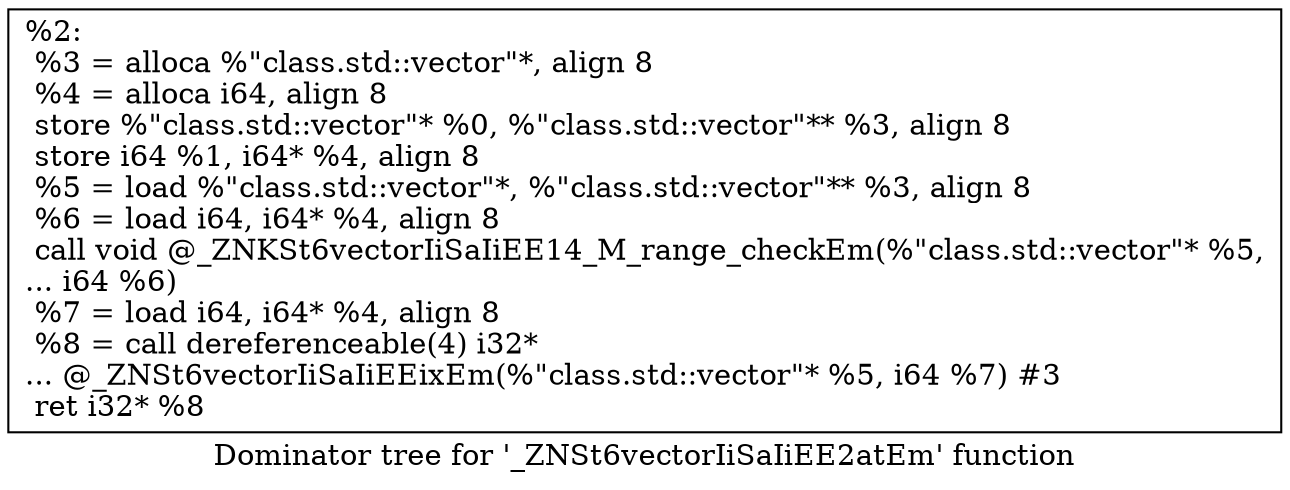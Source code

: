 digraph "Dominator tree for '_ZNSt6vectorIiSaIiEE2atEm' function" {
	label="Dominator tree for '_ZNSt6vectorIiSaIiEE2atEm' function";

	Node0x14195c0 [shape=record,label="{%2:\l  %3 = alloca %\"class.std::vector\"*, align 8\l  %4 = alloca i64, align 8\l  store %\"class.std::vector\"* %0, %\"class.std::vector\"** %3, align 8\l  store i64 %1, i64* %4, align 8\l  %5 = load %\"class.std::vector\"*, %\"class.std::vector\"** %3, align 8\l  %6 = load i64, i64* %4, align 8\l  call void @_ZNKSt6vectorIiSaIiEE14_M_range_checkEm(%\"class.std::vector\"* %5,\l... i64 %6)\l  %7 = load i64, i64* %4, align 8\l  %8 = call dereferenceable(4) i32*\l... @_ZNSt6vectorIiSaIiEEixEm(%\"class.std::vector\"* %5, i64 %7) #3\l  ret i32* %8\l}"];
}
